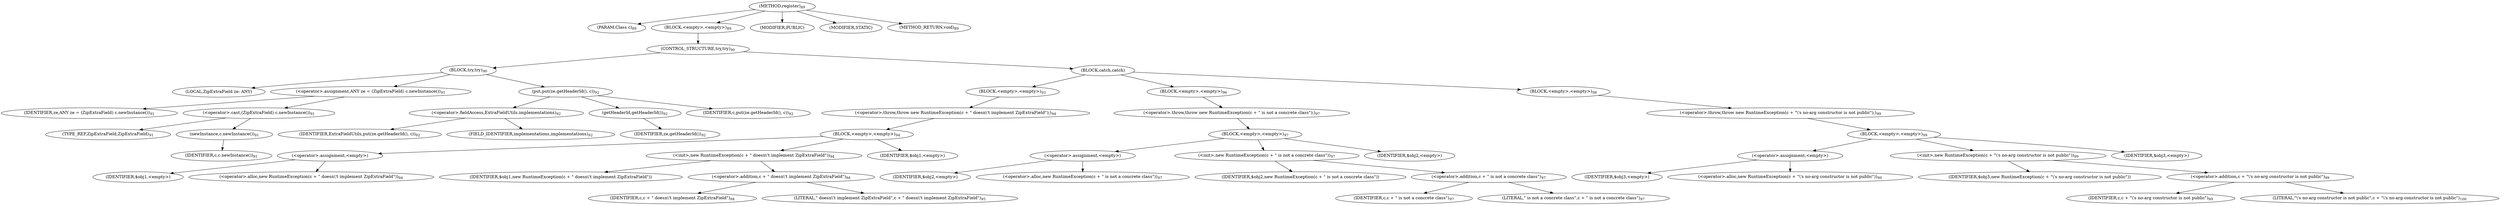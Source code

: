 digraph "register" {  
"26" [label = <(METHOD,register)<SUB>89</SUB>> ]
"27" [label = <(PARAM,Class c)<SUB>89</SUB>> ]
"28" [label = <(BLOCK,&lt;empty&gt;,&lt;empty&gt;)<SUB>89</SUB>> ]
"29" [label = <(CONTROL_STRUCTURE,try,try)<SUB>90</SUB>> ]
"30" [label = <(BLOCK,try,try)<SUB>90</SUB>> ]
"31" [label = <(LOCAL,ZipExtraField ze: ANY)> ]
"32" [label = <(&lt;operator&gt;.assignment,ANY ze = (ZipExtraField) c.newInstance())<SUB>91</SUB>> ]
"33" [label = <(IDENTIFIER,ze,ANY ze = (ZipExtraField) c.newInstance())<SUB>91</SUB>> ]
"34" [label = <(&lt;operator&gt;.cast,(ZipExtraField) c.newInstance())<SUB>91</SUB>> ]
"35" [label = <(TYPE_REF,ZipExtraField,ZipExtraField)<SUB>91</SUB>> ]
"36" [label = <(newInstance,c.newInstance())<SUB>91</SUB>> ]
"37" [label = <(IDENTIFIER,c,c.newInstance())<SUB>91</SUB>> ]
"38" [label = <(put,put(ze.getHeaderId(), c))<SUB>92</SUB>> ]
"39" [label = <(&lt;operator&gt;.fieldAccess,ExtraFieldUtils.implementations)<SUB>92</SUB>> ]
"40" [label = <(IDENTIFIER,ExtraFieldUtils,put(ze.getHeaderId(), c))<SUB>92</SUB>> ]
"41" [label = <(FIELD_IDENTIFIER,implementations,implementations)<SUB>92</SUB>> ]
"42" [label = <(getHeaderId,getHeaderId())<SUB>92</SUB>> ]
"43" [label = <(IDENTIFIER,ze,getHeaderId())<SUB>92</SUB>> ]
"44" [label = <(IDENTIFIER,c,put(ze.getHeaderId(), c))<SUB>92</SUB>> ]
"45" [label = <(BLOCK,catch,catch)> ]
"46" [label = <(BLOCK,&lt;empty&gt;,&lt;empty&gt;)<SUB>93</SUB>> ]
"47" [label = <(&lt;operator&gt;.throw,throw new RuntimeException(c + &quot; doesn\'t implement ZipExtraField&quot;);)<SUB>94</SUB>> ]
"48" [label = <(BLOCK,&lt;empty&gt;,&lt;empty&gt;)<SUB>94</SUB>> ]
"49" [label = <(&lt;operator&gt;.assignment,&lt;empty&gt;)> ]
"50" [label = <(IDENTIFIER,$obj1,&lt;empty&gt;)> ]
"51" [label = <(&lt;operator&gt;.alloc,new RuntimeException(c + &quot; doesn\'t implement ZipExtraField&quot;))<SUB>94</SUB>> ]
"52" [label = <(&lt;init&gt;,new RuntimeException(c + &quot; doesn\'t implement ZipExtraField&quot;))<SUB>94</SUB>> ]
"53" [label = <(IDENTIFIER,$obj1,new RuntimeException(c + &quot; doesn\'t implement ZipExtraField&quot;))> ]
"54" [label = <(&lt;operator&gt;.addition,c + &quot; doesn\'t implement ZipExtraField&quot;)<SUB>94</SUB>> ]
"55" [label = <(IDENTIFIER,c,c + &quot; doesn\'t implement ZipExtraField&quot;)<SUB>94</SUB>> ]
"56" [label = <(LITERAL,&quot; doesn\'t implement ZipExtraField&quot;,c + &quot; doesn\'t implement ZipExtraField&quot;)<SUB>95</SUB>> ]
"57" [label = <(IDENTIFIER,$obj1,&lt;empty&gt;)> ]
"58" [label = <(BLOCK,&lt;empty&gt;,&lt;empty&gt;)<SUB>96</SUB>> ]
"59" [label = <(&lt;operator&gt;.throw,throw new RuntimeException(c + &quot; is not a concrete class&quot;);)<SUB>97</SUB>> ]
"60" [label = <(BLOCK,&lt;empty&gt;,&lt;empty&gt;)<SUB>97</SUB>> ]
"61" [label = <(&lt;operator&gt;.assignment,&lt;empty&gt;)> ]
"62" [label = <(IDENTIFIER,$obj2,&lt;empty&gt;)> ]
"63" [label = <(&lt;operator&gt;.alloc,new RuntimeException(c + &quot; is not a concrete class&quot;))<SUB>97</SUB>> ]
"64" [label = <(&lt;init&gt;,new RuntimeException(c + &quot; is not a concrete class&quot;))<SUB>97</SUB>> ]
"65" [label = <(IDENTIFIER,$obj2,new RuntimeException(c + &quot; is not a concrete class&quot;))> ]
"66" [label = <(&lt;operator&gt;.addition,c + &quot; is not a concrete class&quot;)<SUB>97</SUB>> ]
"67" [label = <(IDENTIFIER,c,c + &quot; is not a concrete class&quot;)<SUB>97</SUB>> ]
"68" [label = <(LITERAL,&quot; is not a concrete class&quot;,c + &quot; is not a concrete class&quot;)<SUB>97</SUB>> ]
"69" [label = <(IDENTIFIER,$obj2,&lt;empty&gt;)> ]
"70" [label = <(BLOCK,&lt;empty&gt;,&lt;empty&gt;)<SUB>98</SUB>> ]
"71" [label = <(&lt;operator&gt;.throw,throw new RuntimeException(c + &quot;\'s no-arg constructor is not public&quot;);)<SUB>99</SUB>> ]
"72" [label = <(BLOCK,&lt;empty&gt;,&lt;empty&gt;)<SUB>99</SUB>> ]
"73" [label = <(&lt;operator&gt;.assignment,&lt;empty&gt;)> ]
"74" [label = <(IDENTIFIER,$obj3,&lt;empty&gt;)> ]
"75" [label = <(&lt;operator&gt;.alloc,new RuntimeException(c + &quot;\'s no-arg constructor is not public&quot;))<SUB>99</SUB>> ]
"76" [label = <(&lt;init&gt;,new RuntimeException(c + &quot;\'s no-arg constructor is not public&quot;))<SUB>99</SUB>> ]
"77" [label = <(IDENTIFIER,$obj3,new RuntimeException(c + &quot;\'s no-arg constructor is not public&quot;))> ]
"78" [label = <(&lt;operator&gt;.addition,c + &quot;\'s no-arg constructor is not public&quot;)<SUB>99</SUB>> ]
"79" [label = <(IDENTIFIER,c,c + &quot;\'s no-arg constructor is not public&quot;)<SUB>99</SUB>> ]
"80" [label = <(LITERAL,&quot;\'s no-arg constructor is not public&quot;,c + &quot;\'s no-arg constructor is not public&quot;)<SUB>100</SUB>> ]
"81" [label = <(IDENTIFIER,$obj3,&lt;empty&gt;)> ]
"82" [label = <(MODIFIER,PUBLIC)> ]
"83" [label = <(MODIFIER,STATIC)> ]
"84" [label = <(METHOD_RETURN,void)<SUB>89</SUB>> ]
  "26" -> "27" 
  "26" -> "28" 
  "26" -> "82" 
  "26" -> "83" 
  "26" -> "84" 
  "28" -> "29" 
  "29" -> "30" 
  "29" -> "45" 
  "30" -> "31" 
  "30" -> "32" 
  "30" -> "38" 
  "32" -> "33" 
  "32" -> "34" 
  "34" -> "35" 
  "34" -> "36" 
  "36" -> "37" 
  "38" -> "39" 
  "38" -> "42" 
  "38" -> "44" 
  "39" -> "40" 
  "39" -> "41" 
  "42" -> "43" 
  "45" -> "46" 
  "45" -> "58" 
  "45" -> "70" 
  "46" -> "47" 
  "47" -> "48" 
  "48" -> "49" 
  "48" -> "52" 
  "48" -> "57" 
  "49" -> "50" 
  "49" -> "51" 
  "52" -> "53" 
  "52" -> "54" 
  "54" -> "55" 
  "54" -> "56" 
  "58" -> "59" 
  "59" -> "60" 
  "60" -> "61" 
  "60" -> "64" 
  "60" -> "69" 
  "61" -> "62" 
  "61" -> "63" 
  "64" -> "65" 
  "64" -> "66" 
  "66" -> "67" 
  "66" -> "68" 
  "70" -> "71" 
  "71" -> "72" 
  "72" -> "73" 
  "72" -> "76" 
  "72" -> "81" 
  "73" -> "74" 
  "73" -> "75" 
  "76" -> "77" 
  "76" -> "78" 
  "78" -> "79" 
  "78" -> "80" 
}
